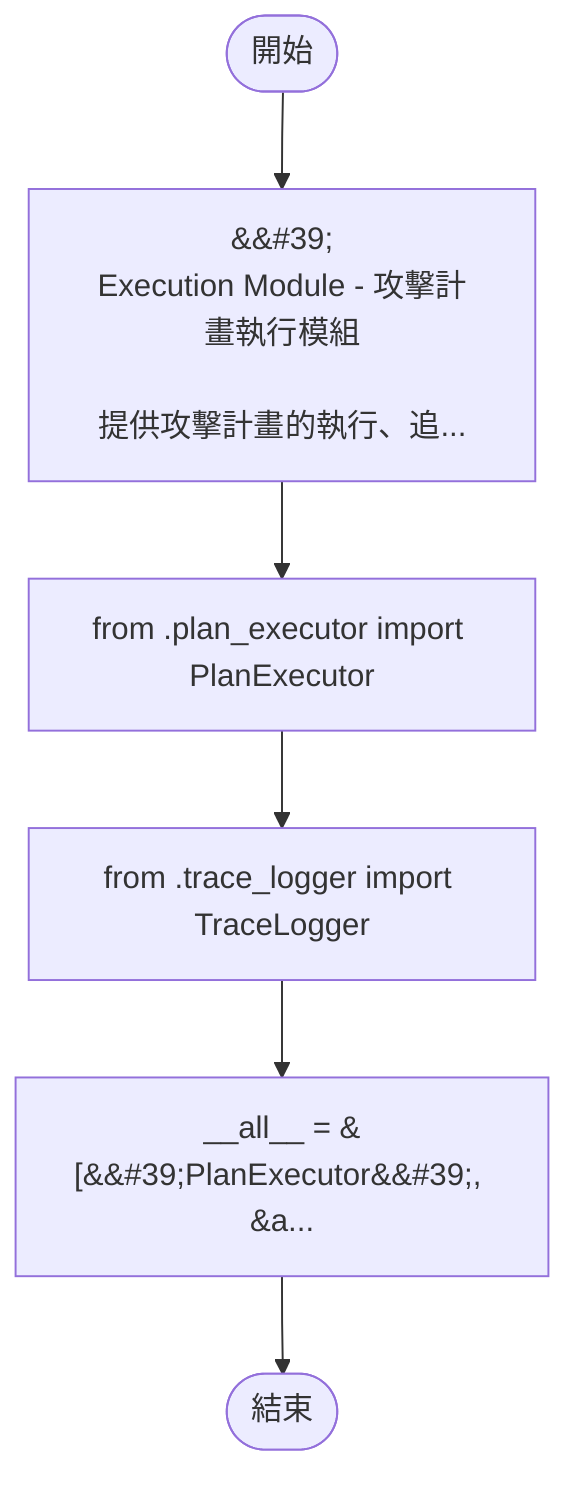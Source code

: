 flowchart TB
    n1([開始])
    n2([結束])
    n3[&amp;&#35;39;\nExecution Module - 攻擊計畫執行模組\n\n提供攻擊計畫的執行、追...]
    n4[from .plan_executor import PlanExecutor]
    n5[from .trace_logger import TraceLogger]
    n6[__all__ = &#91;&amp;&#35;39;PlanExecutor&amp;&#35;39;, &a...]
    n1 --> n3
    n3 --> n4
    n4 --> n5
    n5 --> n6
    n6 --> n2